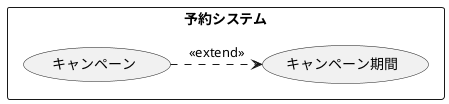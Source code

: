 @startuml 演習２－４
rectangle 予約システム {
    usecase キャンペーン期間
    usecase キャンペーン
}
キャンペーン .> キャンペーン期間 : <<extend>>
@enduml